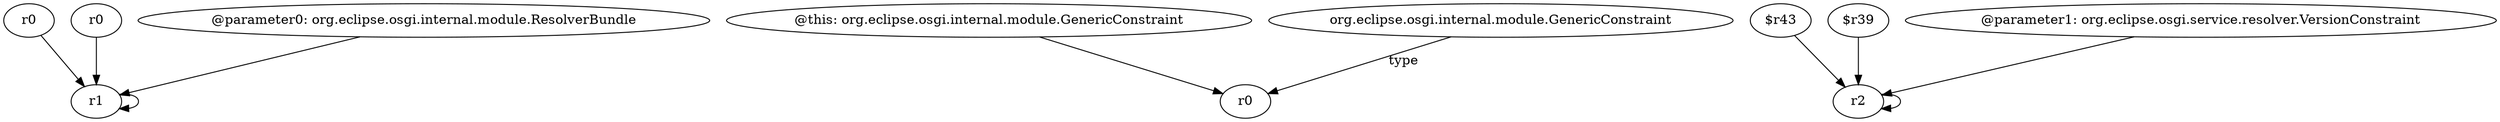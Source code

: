 digraph g {
0[label="r1"]
0->0[label=""]
1[label="r0"]
1->0[label=""]
2[label="@this: org.eclipse.osgi.internal.module.GenericConstraint"]
3[label="r0"]
2->3[label=""]
4[label="$r43"]
5[label="r2"]
4->5[label=""]
6[label="$r39"]
6->5[label=""]
7[label="r0"]
7->0[label=""]
8[label="@parameter0: org.eclipse.osgi.internal.module.ResolverBundle"]
8->0[label=""]
9[label="@parameter1: org.eclipse.osgi.service.resolver.VersionConstraint"]
9->5[label=""]
10[label="org.eclipse.osgi.internal.module.GenericConstraint"]
10->3[label="type"]
5->5[label=""]
}